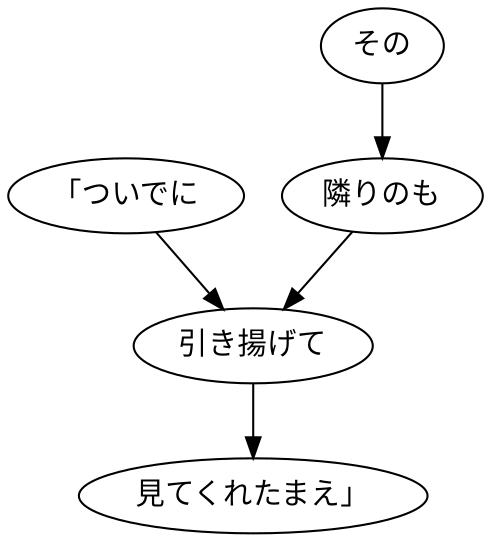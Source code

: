 digraph graph7657 {
	node0 [label="「ついでに"];
	node1 [label="その"];
	node2 [label="隣りのも"];
	node3 [label="引き揚げて"];
	node4 [label="見てくれたまえ」"];
	node0 -> node3;
	node1 -> node2;
	node2 -> node3;
	node3 -> node4;
}
